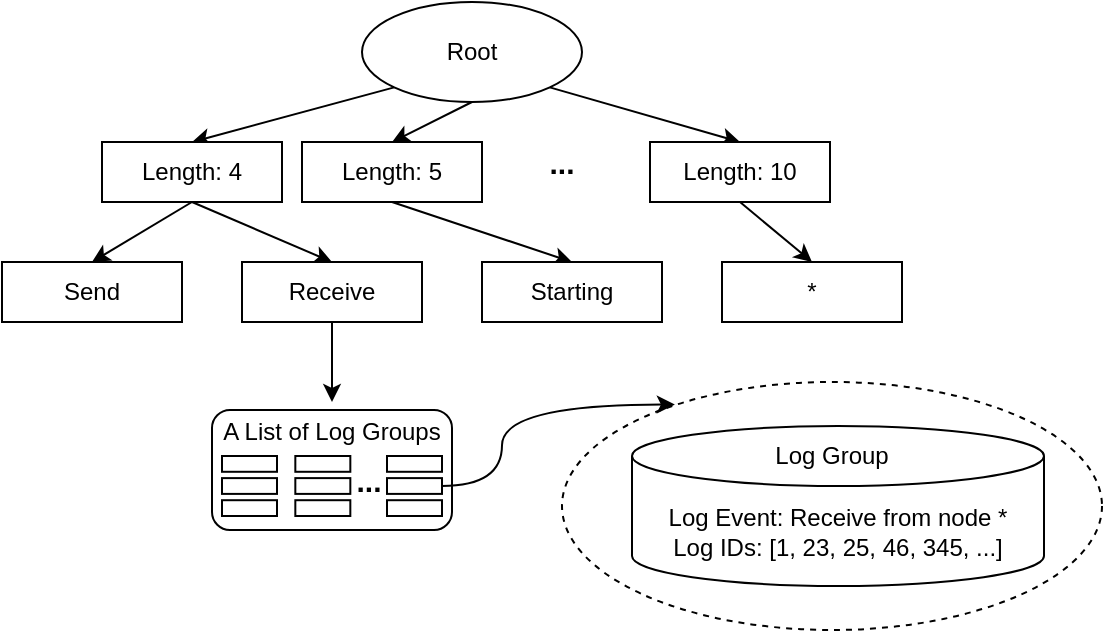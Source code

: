 <mxfile version="22.1.18" type="github">
  <diagram name="第 1 页" id="nlnbh8WGOSNGeV63LDQ-">
    <mxGraphModel dx="868" dy="477" grid="1" gridSize="10" guides="1" tooltips="1" connect="1" arrows="1" fold="1" page="1" pageScale="1" pageWidth="827" pageHeight="1169" math="0" shadow="0">
      <root>
        <mxCell id="0" />
        <mxCell id="1" parent="0" />
        <mxCell id="7mmpPBQvZD6ff9gRx2Gx-7" style="rounded=0;orthogonalLoop=1;jettySize=auto;html=1;exitX=0;exitY=1;exitDx=0;exitDy=0;entryX=0.5;entryY=0;entryDx=0;entryDy=0;" edge="1" parent="1" source="7mmpPBQvZD6ff9gRx2Gx-1" target="7mmpPBQvZD6ff9gRx2Gx-3">
          <mxGeometry relative="1" as="geometry" />
        </mxCell>
        <mxCell id="7mmpPBQvZD6ff9gRx2Gx-8" style="rounded=0;orthogonalLoop=1;jettySize=auto;html=1;exitX=0.5;exitY=1;exitDx=0;exitDy=0;entryX=0.5;entryY=0;entryDx=0;entryDy=0;" edge="1" parent="1" source="7mmpPBQvZD6ff9gRx2Gx-1" target="7mmpPBQvZD6ff9gRx2Gx-4">
          <mxGeometry relative="1" as="geometry" />
        </mxCell>
        <mxCell id="7mmpPBQvZD6ff9gRx2Gx-9" style="rounded=0;orthogonalLoop=1;jettySize=auto;html=1;exitX=1;exitY=1;exitDx=0;exitDy=0;entryX=0.5;entryY=0;entryDx=0;entryDy=0;" edge="1" parent="1" source="7mmpPBQvZD6ff9gRx2Gx-1" target="7mmpPBQvZD6ff9gRx2Gx-5">
          <mxGeometry relative="1" as="geometry" />
        </mxCell>
        <mxCell id="7mmpPBQvZD6ff9gRx2Gx-1" value="Root" style="ellipse;whiteSpace=wrap;html=1;" vertex="1" parent="1">
          <mxGeometry x="270" y="190" width="110" height="50" as="geometry" />
        </mxCell>
        <mxCell id="7mmpPBQvZD6ff9gRx2Gx-15" style="rounded=0;orthogonalLoop=1;jettySize=auto;html=1;exitX=0.5;exitY=1;exitDx=0;exitDy=0;entryX=0.5;entryY=0;entryDx=0;entryDy=0;" edge="1" parent="1" source="7mmpPBQvZD6ff9gRx2Gx-3" target="7mmpPBQvZD6ff9gRx2Gx-11">
          <mxGeometry relative="1" as="geometry" />
        </mxCell>
        <mxCell id="7mmpPBQvZD6ff9gRx2Gx-16" style="rounded=0;orthogonalLoop=1;jettySize=auto;html=1;exitX=0.5;exitY=1;exitDx=0;exitDy=0;entryX=0.5;entryY=0;entryDx=0;entryDy=0;" edge="1" parent="1" source="7mmpPBQvZD6ff9gRx2Gx-3" target="7mmpPBQvZD6ff9gRx2Gx-12">
          <mxGeometry relative="1" as="geometry" />
        </mxCell>
        <mxCell id="7mmpPBQvZD6ff9gRx2Gx-3" value="Length: 4" style="rounded=0;whiteSpace=wrap;html=1;" vertex="1" parent="1">
          <mxGeometry x="140" y="260" width="90" height="30" as="geometry" />
        </mxCell>
        <mxCell id="7mmpPBQvZD6ff9gRx2Gx-17" style="rounded=0;orthogonalLoop=1;jettySize=auto;html=1;exitX=0.5;exitY=1;exitDx=0;exitDy=0;entryX=0.5;entryY=0;entryDx=0;entryDy=0;" edge="1" parent="1" source="7mmpPBQvZD6ff9gRx2Gx-4" target="7mmpPBQvZD6ff9gRx2Gx-13">
          <mxGeometry relative="1" as="geometry" />
        </mxCell>
        <mxCell id="7mmpPBQvZD6ff9gRx2Gx-4" value="Length: 5" style="rounded=0;whiteSpace=wrap;html=1;" vertex="1" parent="1">
          <mxGeometry x="240" y="260" width="90" height="30" as="geometry" />
        </mxCell>
        <mxCell id="7mmpPBQvZD6ff9gRx2Gx-18" style="rounded=0;orthogonalLoop=1;jettySize=auto;html=1;exitX=0.5;exitY=1;exitDx=0;exitDy=0;entryX=0.5;entryY=0;entryDx=0;entryDy=0;" edge="1" parent="1" source="7mmpPBQvZD6ff9gRx2Gx-5" target="7mmpPBQvZD6ff9gRx2Gx-14">
          <mxGeometry relative="1" as="geometry" />
        </mxCell>
        <mxCell id="7mmpPBQvZD6ff9gRx2Gx-5" value="Length: 10" style="rounded=0;whiteSpace=wrap;html=1;" vertex="1" parent="1">
          <mxGeometry x="414" y="260" width="90" height="30" as="geometry" />
        </mxCell>
        <mxCell id="7mmpPBQvZD6ff9gRx2Gx-6" value="&lt;b&gt;&lt;font style=&quot;font-size: 15px;&quot;&gt;...&lt;/font&gt;&lt;/b&gt;" style="text;html=1;strokeColor=none;fillColor=none;align=center;verticalAlign=middle;whiteSpace=wrap;rounded=0;" vertex="1" parent="1">
          <mxGeometry x="340" y="255" width="60" height="30" as="geometry" />
        </mxCell>
        <mxCell id="7mmpPBQvZD6ff9gRx2Gx-11" value="Send" style="rounded=0;whiteSpace=wrap;html=1;" vertex="1" parent="1">
          <mxGeometry x="90" y="320" width="90" height="30" as="geometry" />
        </mxCell>
        <mxCell id="7mmpPBQvZD6ff9gRx2Gx-44" style="edgeStyle=orthogonalEdgeStyle;rounded=0;orthogonalLoop=1;jettySize=auto;html=1;entryX=0.5;entryY=0;entryDx=0;entryDy=0;" edge="1" parent="1" source="7mmpPBQvZD6ff9gRx2Gx-12" target="7mmpPBQvZD6ff9gRx2Gx-43">
          <mxGeometry relative="1" as="geometry" />
        </mxCell>
        <mxCell id="7mmpPBQvZD6ff9gRx2Gx-12" value="Receive" style="rounded=0;whiteSpace=wrap;html=1;" vertex="1" parent="1">
          <mxGeometry x="210" y="320" width="90" height="30" as="geometry" />
        </mxCell>
        <mxCell id="7mmpPBQvZD6ff9gRx2Gx-13" value="Starting" style="rounded=0;whiteSpace=wrap;html=1;" vertex="1" parent="1">
          <mxGeometry x="330" y="320" width="90" height="30" as="geometry" />
        </mxCell>
        <mxCell id="7mmpPBQvZD6ff9gRx2Gx-14" value="*" style="rounded=0;whiteSpace=wrap;html=1;" vertex="1" parent="1">
          <mxGeometry x="450" y="320" width="90" height="30" as="geometry" />
        </mxCell>
        <mxCell id="7mmpPBQvZD6ff9gRx2Gx-19" value="" style="rounded=1;whiteSpace=wrap;html=1;" vertex="1" parent="1">
          <mxGeometry x="195" y="394" width="120" height="60" as="geometry" />
        </mxCell>
        <mxCell id="7mmpPBQvZD6ff9gRx2Gx-42" value="" style="group" vertex="1" connectable="0" parent="1">
          <mxGeometry x="200" y="417" width="110" height="30" as="geometry" />
        </mxCell>
        <mxCell id="7mmpPBQvZD6ff9gRx2Gx-32" value="" style="group" vertex="1" connectable="0" parent="7mmpPBQvZD6ff9gRx2Gx-42">
          <mxGeometry width="27.5" height="30" as="geometry" />
        </mxCell>
        <mxCell id="7mmpPBQvZD6ff9gRx2Gx-25" value="" style="rounded=0;whiteSpace=wrap;html=1;" vertex="1" parent="7mmpPBQvZD6ff9gRx2Gx-32">
          <mxGeometry width="27.5" height="7.895" as="geometry" />
        </mxCell>
        <mxCell id="7mmpPBQvZD6ff9gRx2Gx-26" value="" style="rounded=0;whiteSpace=wrap;html=1;" vertex="1" parent="7mmpPBQvZD6ff9gRx2Gx-32">
          <mxGeometry y="11.053" width="27.5" height="7.895" as="geometry" />
        </mxCell>
        <mxCell id="7mmpPBQvZD6ff9gRx2Gx-27" value="" style="rounded=0;whiteSpace=wrap;html=1;" vertex="1" parent="7mmpPBQvZD6ff9gRx2Gx-32">
          <mxGeometry y="22.105" width="27.5" height="7.895" as="geometry" />
        </mxCell>
        <mxCell id="7mmpPBQvZD6ff9gRx2Gx-33" value="" style="group" vertex="1" connectable="0" parent="7mmpPBQvZD6ff9gRx2Gx-42">
          <mxGeometry x="36.667" width="27.5" height="30" as="geometry" />
        </mxCell>
        <mxCell id="7mmpPBQvZD6ff9gRx2Gx-34" value="" style="rounded=0;whiteSpace=wrap;html=1;" vertex="1" parent="7mmpPBQvZD6ff9gRx2Gx-33">
          <mxGeometry width="27.5" height="7.895" as="geometry" />
        </mxCell>
        <mxCell id="7mmpPBQvZD6ff9gRx2Gx-35" value="" style="rounded=0;whiteSpace=wrap;html=1;" vertex="1" parent="7mmpPBQvZD6ff9gRx2Gx-33">
          <mxGeometry y="11.053" width="27.5" height="7.895" as="geometry" />
        </mxCell>
        <mxCell id="7mmpPBQvZD6ff9gRx2Gx-36" value="" style="rounded=0;whiteSpace=wrap;html=1;" vertex="1" parent="7mmpPBQvZD6ff9gRx2Gx-33">
          <mxGeometry y="22.105" width="27.5" height="7.895" as="geometry" />
        </mxCell>
        <mxCell id="7mmpPBQvZD6ff9gRx2Gx-37" value="" style="group" vertex="1" connectable="0" parent="7mmpPBQvZD6ff9gRx2Gx-42">
          <mxGeometry x="82.5" width="27.5" height="30" as="geometry" />
        </mxCell>
        <mxCell id="7mmpPBQvZD6ff9gRx2Gx-38" value="" style="rounded=0;whiteSpace=wrap;html=1;" vertex="1" parent="7mmpPBQvZD6ff9gRx2Gx-37">
          <mxGeometry width="27.5" height="7.895" as="geometry" />
        </mxCell>
        <mxCell id="7mmpPBQvZD6ff9gRx2Gx-39" value="" style="rounded=0;whiteSpace=wrap;html=1;" vertex="1" parent="7mmpPBQvZD6ff9gRx2Gx-37">
          <mxGeometry y="11.053" width="27.5" height="7.895" as="geometry" />
        </mxCell>
        <mxCell id="7mmpPBQvZD6ff9gRx2Gx-40" value="" style="rounded=0;whiteSpace=wrap;html=1;" vertex="1" parent="7mmpPBQvZD6ff9gRx2Gx-37">
          <mxGeometry y="22.105" width="27.5" height="7.895" as="geometry" />
        </mxCell>
        <mxCell id="7mmpPBQvZD6ff9gRx2Gx-41" value="&lt;b&gt;&lt;font style=&quot;font-size: 15px;&quot;&gt;...&lt;/font&gt;&lt;/b&gt;" style="text;html=1;strokeColor=none;fillColor=none;align=center;verticalAlign=middle;whiteSpace=wrap;rounded=0;" vertex="1" parent="7mmpPBQvZD6ff9gRx2Gx-42">
          <mxGeometry x="45.833" width="55" height="23.684" as="geometry" />
        </mxCell>
        <mxCell id="7mmpPBQvZD6ff9gRx2Gx-43" value="A List of Log Groups" style="text;html=1;strokeColor=none;fillColor=none;align=center;verticalAlign=middle;whiteSpace=wrap;rounded=0;" vertex="1" parent="1">
          <mxGeometry x="190" y="390" width="130" height="30" as="geometry" />
        </mxCell>
        <mxCell id="7mmpPBQvZD6ff9gRx2Gx-45" value="" style="ellipse;whiteSpace=wrap;html=1;dashed=1;" vertex="1" parent="1">
          <mxGeometry x="370" y="380" width="270" height="124" as="geometry" />
        </mxCell>
        <mxCell id="7mmpPBQvZD6ff9gRx2Gx-46" value="Log Event: Receive from node *&lt;br&gt;Log IDs: [1, 23, 25, 46, 345, ...]" style="shape=cylinder3;whiteSpace=wrap;html=1;boundedLbl=1;backgroundOutline=1;size=15;" vertex="1" parent="1">
          <mxGeometry x="405" y="402" width="206" height="80" as="geometry" />
        </mxCell>
        <mxCell id="7mmpPBQvZD6ff9gRx2Gx-47" value="Log Group" style="text;html=1;strokeColor=none;fillColor=none;align=center;verticalAlign=middle;whiteSpace=wrap;rounded=0;" vertex="1" parent="1">
          <mxGeometry x="475" y="402" width="60" height="30" as="geometry" />
        </mxCell>
        <mxCell id="7mmpPBQvZD6ff9gRx2Gx-48" style="edgeStyle=orthogonalEdgeStyle;rounded=0;orthogonalLoop=1;jettySize=auto;html=1;exitX=1;exitY=0.5;exitDx=0;exitDy=0;entryX=0.209;entryY=0.091;entryDx=0;entryDy=0;entryPerimeter=0;curved=1;" edge="1" parent="1" source="7mmpPBQvZD6ff9gRx2Gx-39" target="7mmpPBQvZD6ff9gRx2Gx-45">
          <mxGeometry relative="1" as="geometry" />
        </mxCell>
      </root>
    </mxGraphModel>
  </diagram>
</mxfile>

